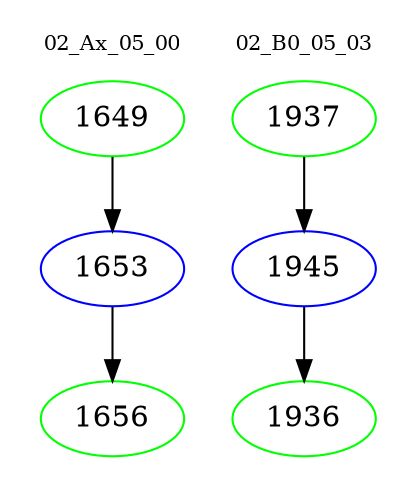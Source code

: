 digraph{
subgraph cluster_0 {
color = white
label = "02_Ax_05_00";
fontsize=10;
T0_1649 [label="1649", color="green"]
T0_1649 -> T0_1653 [color="black"]
T0_1653 [label="1653", color="blue"]
T0_1653 -> T0_1656 [color="black"]
T0_1656 [label="1656", color="green"]
}
subgraph cluster_1 {
color = white
label = "02_B0_05_03";
fontsize=10;
T1_1937 [label="1937", color="green"]
T1_1937 -> T1_1945 [color="black"]
T1_1945 [label="1945", color="blue"]
T1_1945 -> T1_1936 [color="black"]
T1_1936 [label="1936", color="green"]
}
}
